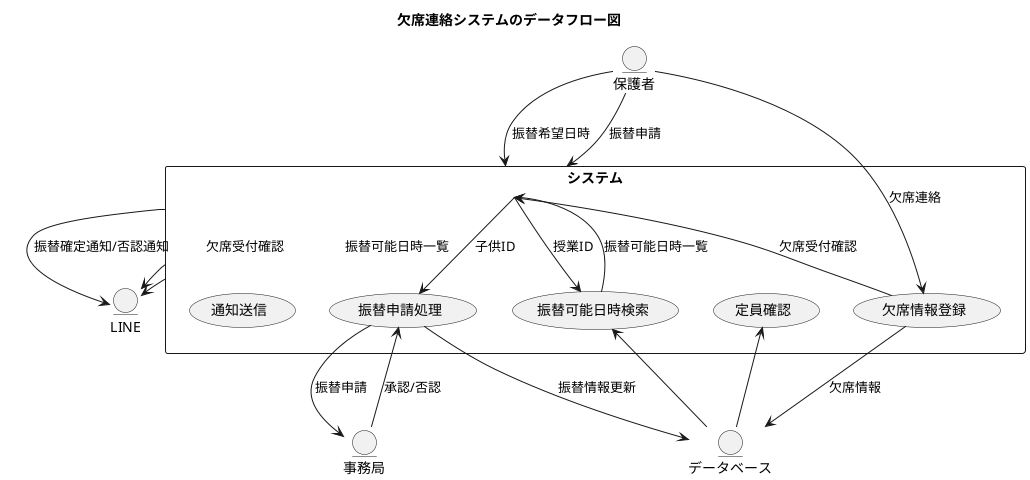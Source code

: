 @startuml
title 欠席連絡システムのデータフロー図

entity 保護者
entity LINE
entity 事務局
entity データベース

rectangle システム {
    usecase 欠席情報登録
    usecase 振替可能日時検索
    usecase 定員確認
    usecase 振替申請処理
    usecase 通知送信
}

保護者 --> 欠席情報登録: 欠席連絡
欠席情報登録 --> データベース: 欠席情報
欠席情報登録 --> システム: 欠席受付確認
システム --> LINE: 欠席受付確認
保護者 --> システム: 振替希望日時
システム --> 振替可能日時検索: 授業ID
振替可能日時検索 --> システム: 振替可能日時一覧
システム --> LINE: 振替可能日時一覧
保護者 --> システム: 振替申請
システム --> 振替申請処理: 子供ID
振替申請処理 --> データベース: 振替情報更新
振替申請処理 --> 事務局: 振替申請
事務局 --> 振替申請処理: 承認/否認
データベース --> 定員確認
データベース --> 振替可能日時検索
システム --> LINE: 振替確定通知/否認通知

@enduml